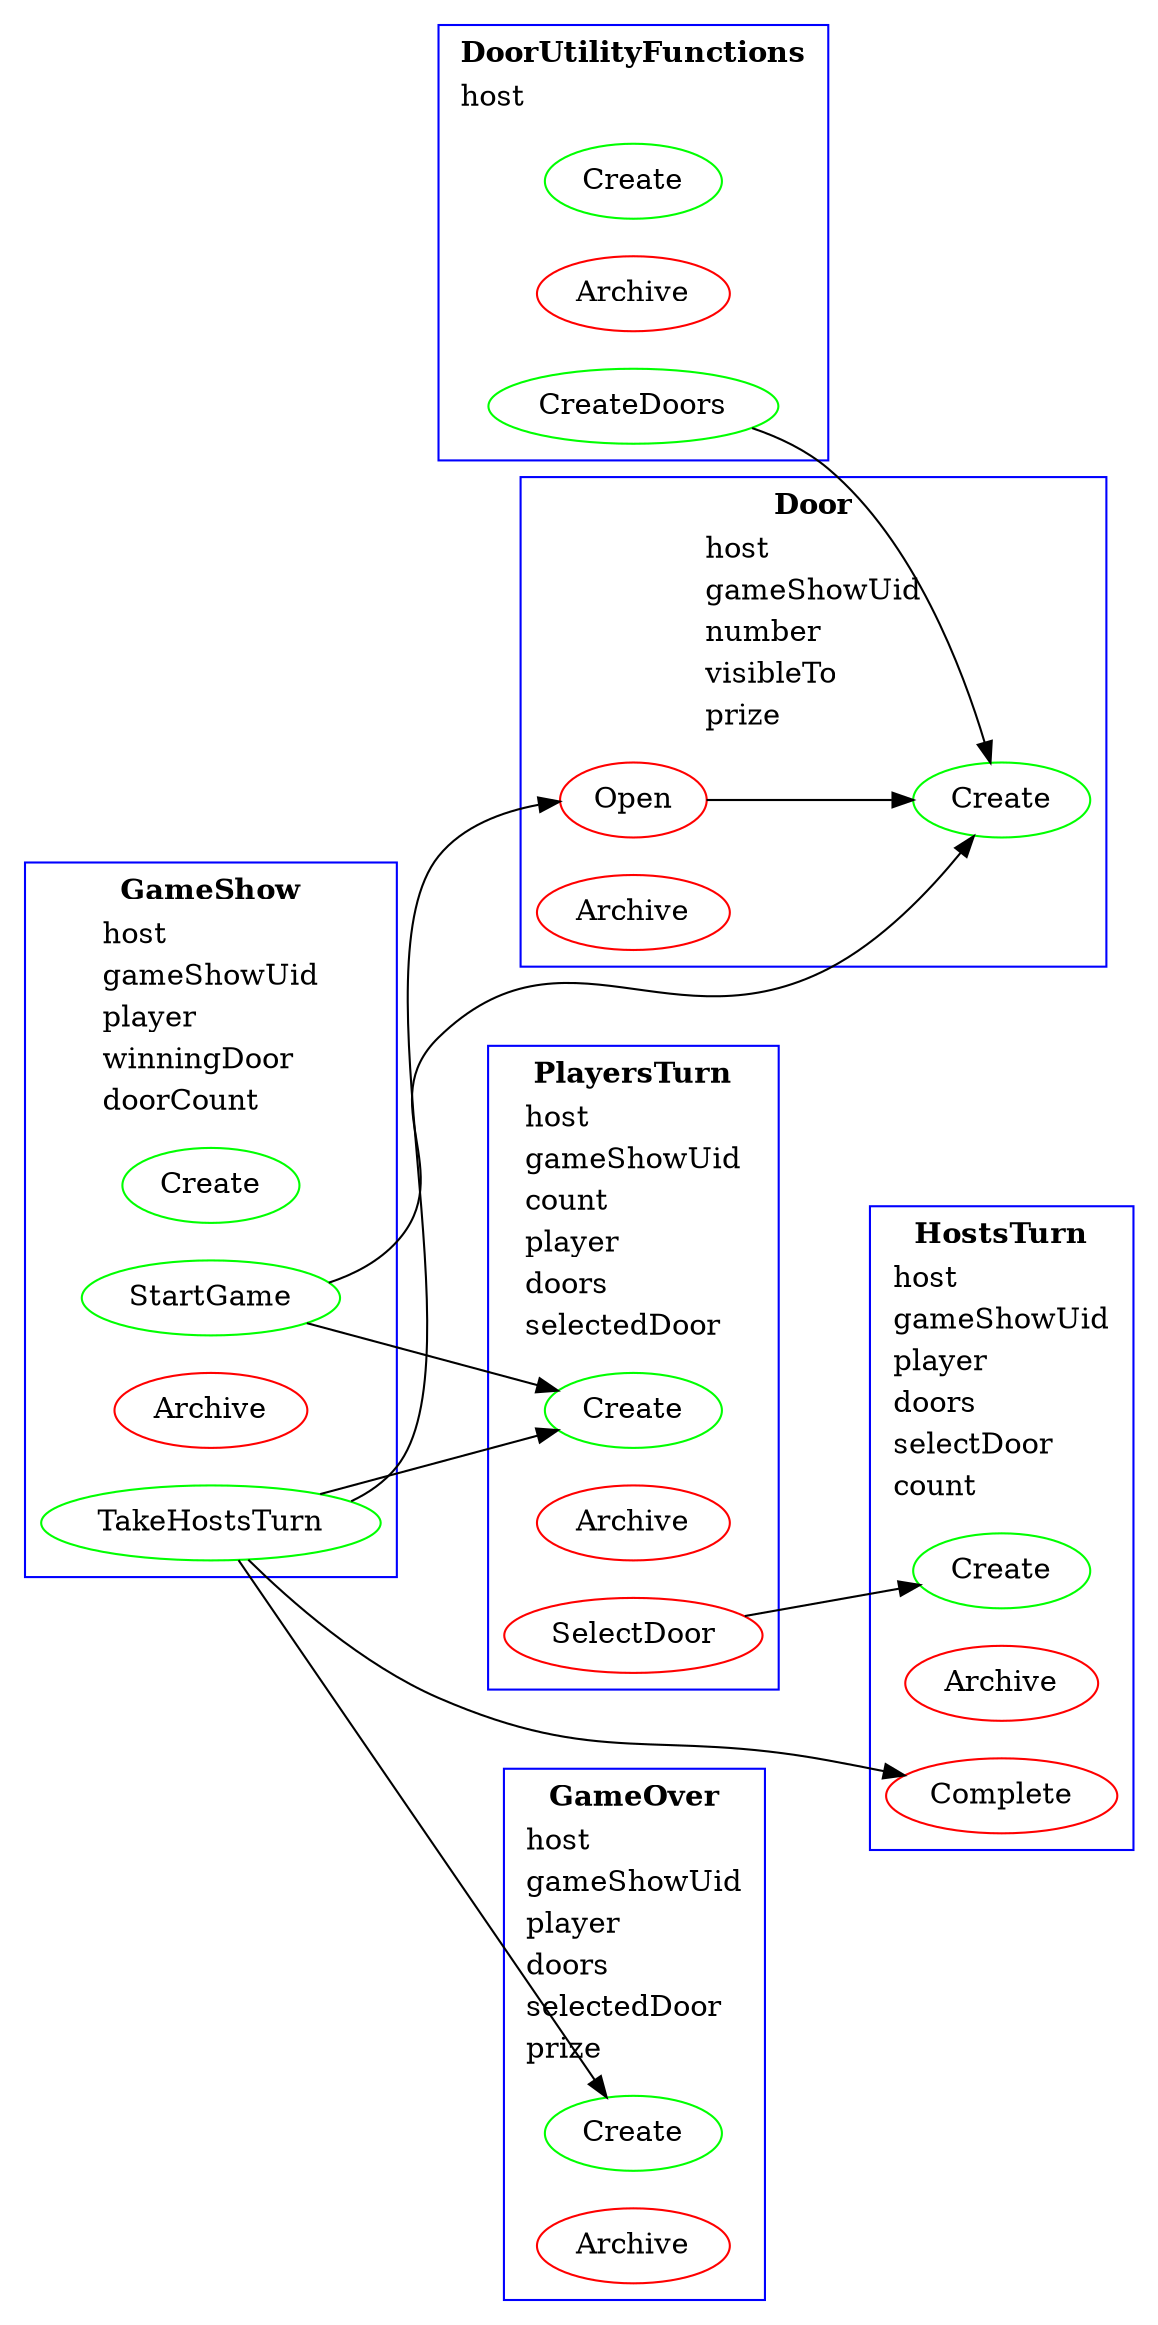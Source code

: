 digraph G {
compound=true;
rankdir=LR;
subgraph cluster_DoorUtilityFunctions{
n0[label=Create][color=green]; 
n1[label=Archive][color=red]; 
n2[label=CreateDoors][color=green]; 
label=<<table align = "left" border="0" cellborder="0" cellspacing="1">
<tr><td align="center"><b>DoorUtilityFunctions</b></td></tr><tr><td align="left">host</td></tr> 
</table>>;color=blue
}subgraph cluster_HostsTurn{
n3[label=Create][color=green]; 
n4[label=Archive][color=red]; 
n5[label=Complete][color=red]; 
label=<<table align = "left" border="0" cellborder="0" cellspacing="1">
<tr><td align="center"><b>HostsTurn</b></td></tr><tr><td align="left">host</td></tr> 
<tr><td align="left">gameShowUid</td></tr> 
<tr><td align="left">player</td></tr> 
<tr><td align="left">doors</td></tr> 
<tr><td align="left">selectDoor</td></tr> 
<tr><td align="left">count</td></tr> 
</table>>;color=blue
}subgraph cluster_GameShow{
n6[label=Create][color=green]; 
n7[label=StartGame][color=green]; 
n8[label=Archive][color=red]; 
n9[label=TakeHostsTurn][color=green]; 
label=<<table align = "left" border="0" cellborder="0" cellspacing="1">
<tr><td align="center"><b>GameShow</b></td></tr><tr><td align="left">host</td></tr> 
<tr><td align="left">gameShowUid</td></tr> 
<tr><td align="left">player</td></tr> 
<tr><td align="left">winningDoor</td></tr> 
<tr><td align="left">doorCount</td></tr> 
</table>>;color=blue
}subgraph cluster_PlayersTurn{
n10[label=Create][color=green]; 
n11[label=Archive][color=red]; 
n12[label=SelectDoor][color=red]; 
label=<<table align = "left" border="0" cellborder="0" cellspacing="1">
<tr><td align="center"><b>PlayersTurn</b></td></tr><tr><td align="left">host</td></tr> 
<tr><td align="left">gameShowUid</td></tr> 
<tr><td align="left">count</td></tr> 
<tr><td align="left">player</td></tr> 
<tr><td align="left">doors</td></tr> 
<tr><td align="left">selectedDoor</td></tr> 
</table>>;color=blue
}subgraph cluster_Door{
n13[label=Create][color=green]; 
n14[label=Open][color=red]; 
n15[label=Archive][color=red]; 
label=<<table align = "left" border="0" cellborder="0" cellspacing="1">
<tr><td align="center"><b>Door</b></td></tr><tr><td align="left">host</td></tr> 
<tr><td align="left">gameShowUid</td></tr> 
<tr><td align="left">number</td></tr> 
<tr><td align="left">visibleTo</td></tr> 
<tr><td align="left">prize</td></tr> 
</table>>;color=blue
}subgraph cluster_GameOver{
n16[label=Create][color=green]; 
n17[label=Archive][color=red]; 
label=<<table align = "left" border="0" cellborder="0" cellspacing="1">
<tr><td align="center"><b>GameOver</b></td></tr><tr><td align="left">host</td></tr> 
<tr><td align="left">gameShowUid</td></tr> 
<tr><td align="left">player</td></tr> 
<tr><td align="left">doors</td></tr> 
<tr><td align="left">selectedDoor</td></tr> 
<tr><td align="left">prize</td></tr> 
</table>>;color=blue
}n2->n13
n7->n13
n7->n10
n9->n16
n9->n10
n9->n14
n9->n5
n12->n3
n14->n13

}
